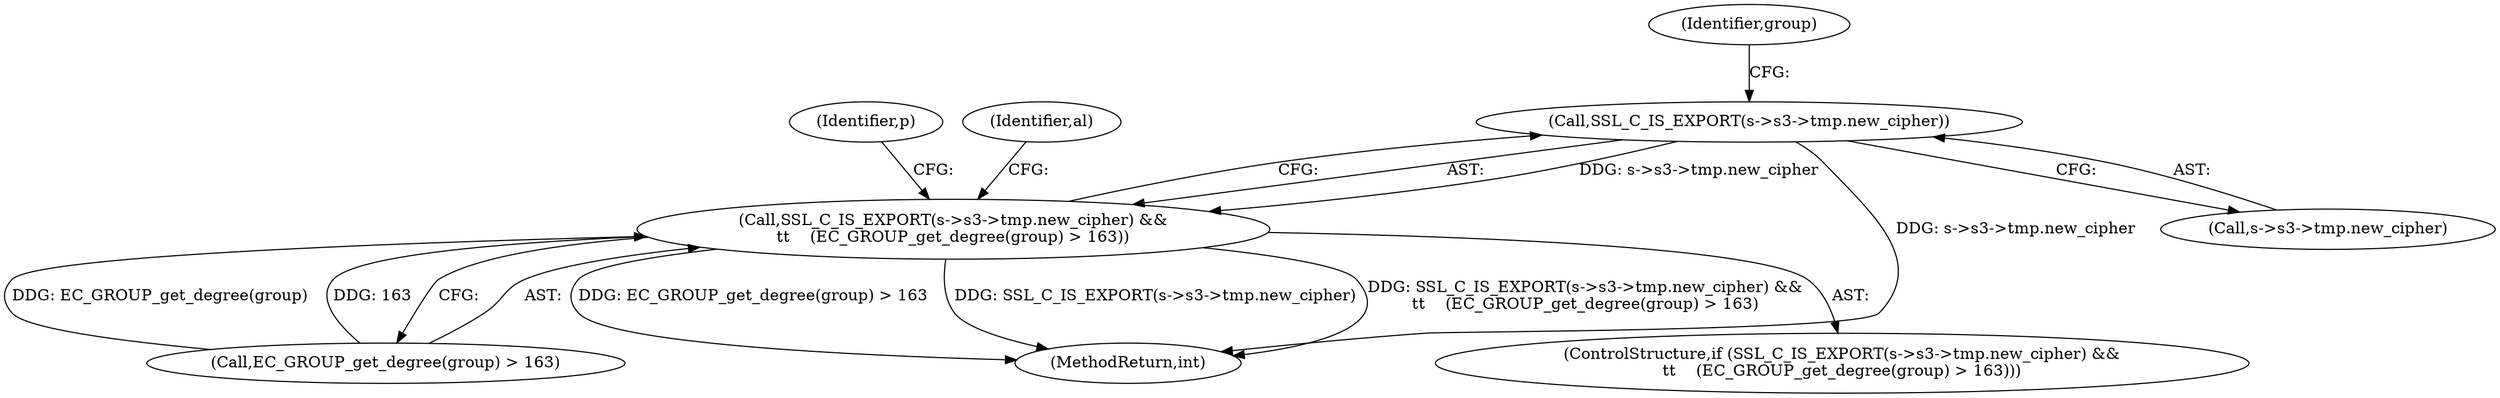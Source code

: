 digraph "0_openssl_ce325c60c74b0fa784f5872404b722e120e5cab0_0@pointer" {
"1001288" [label="(Call,SSL_C_IS_EXPORT(s->s3->tmp.new_cipher))"];
"1001287" [label="(Call,SSL_C_IS_EXPORT(s->s3->tmp.new_cipher) &&\n\t\t    (EC_GROUP_get_degree(group) > 163))"];
"1001298" [label="(Identifier,group)"];
"1001309" [label="(Identifier,p)"];
"1001287" [label="(Call,SSL_C_IS_EXPORT(s->s3->tmp.new_cipher) &&\n\t\t    (EC_GROUP_get_degree(group) > 163))"];
"1001289" [label="(Call,s->s3->tmp.new_cipher)"];
"1001296" [label="(Call,EC_GROUP_get_degree(group) > 163)"];
"1001302" [label="(Identifier,al)"];
"1001288" [label="(Call,SSL_C_IS_EXPORT(s->s3->tmp.new_cipher))"];
"1001790" [label="(MethodReturn,int)"];
"1001286" [label="(ControlStructure,if (SSL_C_IS_EXPORT(s->s3->tmp.new_cipher) &&\n\t\t    (EC_GROUP_get_degree(group) > 163)))"];
"1001288" -> "1001287"  [label="AST: "];
"1001288" -> "1001289"  [label="CFG: "];
"1001289" -> "1001288"  [label="AST: "];
"1001298" -> "1001288"  [label="CFG: "];
"1001287" -> "1001288"  [label="CFG: "];
"1001288" -> "1001790"  [label="DDG: s->s3->tmp.new_cipher"];
"1001288" -> "1001287"  [label="DDG: s->s3->tmp.new_cipher"];
"1001287" -> "1001286"  [label="AST: "];
"1001287" -> "1001296"  [label="CFG: "];
"1001296" -> "1001287"  [label="AST: "];
"1001302" -> "1001287"  [label="CFG: "];
"1001309" -> "1001287"  [label="CFG: "];
"1001287" -> "1001790"  [label="DDG: EC_GROUP_get_degree(group) > 163"];
"1001287" -> "1001790"  [label="DDG: SSL_C_IS_EXPORT(s->s3->tmp.new_cipher)"];
"1001287" -> "1001790"  [label="DDG: SSL_C_IS_EXPORT(s->s3->tmp.new_cipher) &&\n\t\t    (EC_GROUP_get_degree(group) > 163)"];
"1001296" -> "1001287"  [label="DDG: EC_GROUP_get_degree(group)"];
"1001296" -> "1001287"  [label="DDG: 163"];
}
